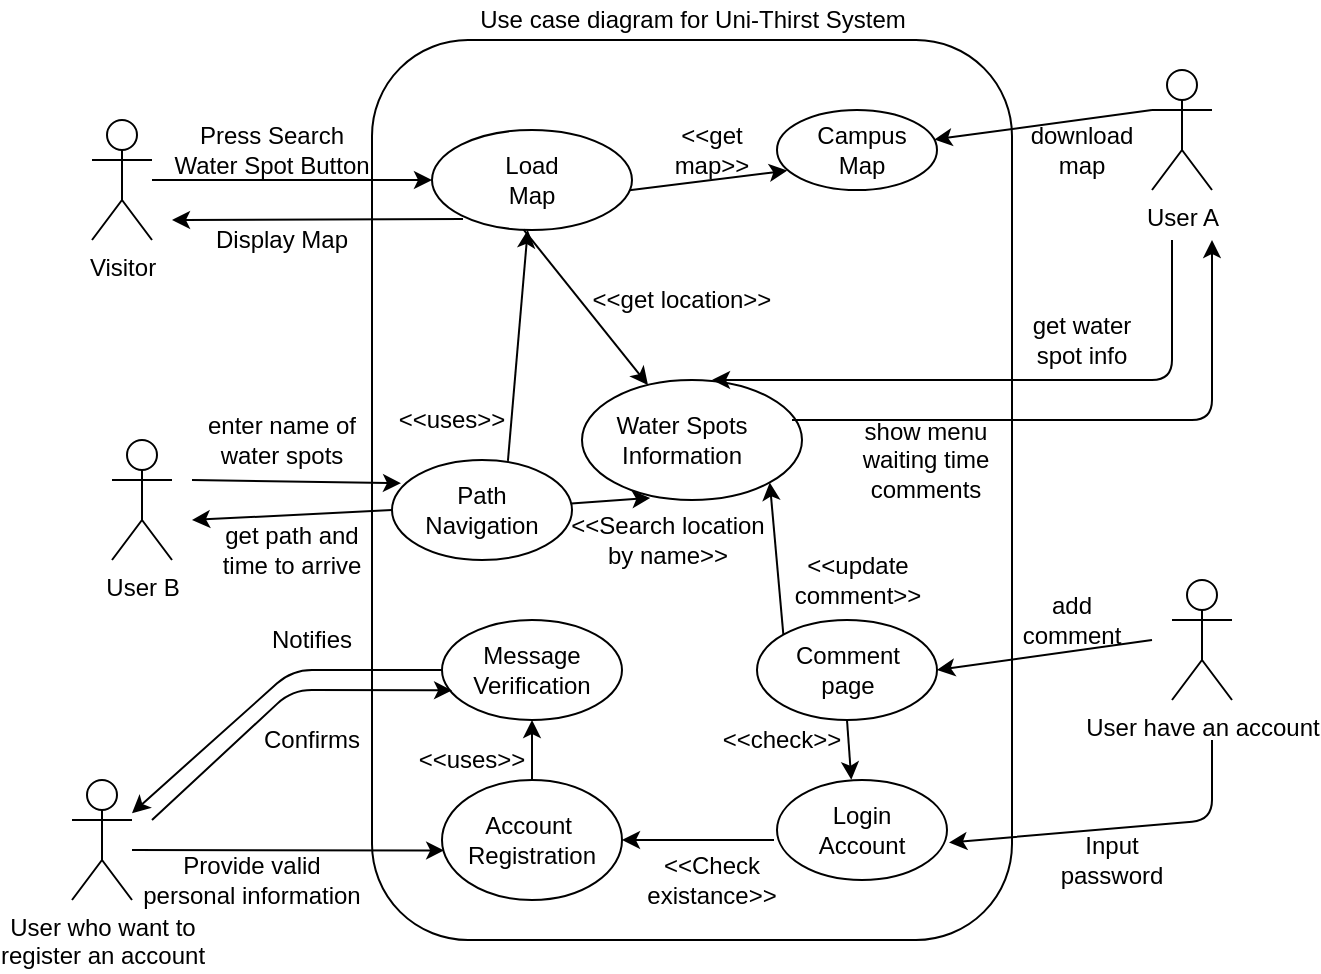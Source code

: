 <mxfile version="14.6.9" type="github">
  <diagram id="EW8y-90sn8qm0zdfdRmy" name="Page-1">
    <mxGraphModel dx="852" dy="391" grid="1" gridSize="10" guides="1" tooltips="1" connect="1" arrows="1" fold="1" page="1" pageScale="1" pageWidth="1169" pageHeight="1654" math="0" shadow="0">
      <root>
        <mxCell id="0" />
        <mxCell id="1" parent="0" />
        <mxCell id="1YWA5LtyOcCbF4ka-4Vv-1" value="" style="rounded=1;whiteSpace=wrap;html=1;" vertex="1" parent="1">
          <mxGeometry x="400" y="200" width="320" height="450" as="geometry" />
        </mxCell>
        <mxCell id="1YWA5LtyOcCbF4ka-4Vv-2" value="Use case diagram for Uni-Thirst System" style="text;html=1;align=center;verticalAlign=middle;resizable=0;points=[];autosize=1;strokeColor=none;" vertex="1" parent="1">
          <mxGeometry x="445" y="180" width="230" height="20" as="geometry" />
        </mxCell>
        <mxCell id="1YWA5LtyOcCbF4ka-4Vv-3" value="Visitor" style="shape=umlActor;verticalLabelPosition=bottom;verticalAlign=top;html=1;outlineConnect=0;" vertex="1" parent="1">
          <mxGeometry x="260" y="240" width="30" height="60" as="geometry" />
        </mxCell>
        <mxCell id="1YWA5LtyOcCbF4ka-4Vv-6" value="User who want to &lt;br&gt;register an account" style="shape=umlActor;verticalLabelPosition=bottom;verticalAlign=top;html=1;outlineConnect=0;" vertex="1" parent="1">
          <mxGeometry x="250" y="570" width="30" height="60" as="geometry" />
        </mxCell>
        <mxCell id="1YWA5LtyOcCbF4ka-4Vv-7" value="User have an account" style="shape=umlActor;verticalLabelPosition=bottom;verticalAlign=top;html=1;outlineConnect=0;" vertex="1" parent="1">
          <mxGeometry x="800" y="470" width="30" height="60" as="geometry" />
        </mxCell>
        <mxCell id="1YWA5LtyOcCbF4ka-4Vv-9" value="User A" style="shape=umlActor;verticalLabelPosition=bottom;verticalAlign=top;html=1;outlineConnect=0;" vertex="1" parent="1">
          <mxGeometry x="790" y="215" width="30" height="60" as="geometry" />
        </mxCell>
        <mxCell id="1YWA5LtyOcCbF4ka-4Vv-10" value="" style="endArrow=classic;html=1;" edge="1" parent="1" source="1YWA5LtyOcCbF4ka-4Vv-3">
          <mxGeometry width="50" height="50" relative="1" as="geometry">
            <mxPoint x="320" y="270" as="sourcePoint" />
            <mxPoint x="430" y="270" as="targetPoint" />
          </mxGeometry>
        </mxCell>
        <mxCell id="1YWA5LtyOcCbF4ka-4Vv-13" value="" style="endArrow=classic;html=1;entryX=0.012;entryY=0.587;entryDx=0;entryDy=0;entryPerimeter=0;" edge="1" parent="1" target="1YWA5LtyOcCbF4ka-4Vv-17">
          <mxGeometry width="50" height="50" relative="1" as="geometry">
            <mxPoint x="280" y="605" as="sourcePoint" />
            <mxPoint x="660" y="460" as="targetPoint" />
          </mxGeometry>
        </mxCell>
        <mxCell id="1YWA5LtyOcCbF4ka-4Vv-16" value="Provide valid personal information" style="text;html=1;strokeColor=none;fillColor=none;align=center;verticalAlign=middle;whiteSpace=wrap;rounded=0;" vertex="1" parent="1">
          <mxGeometry x="280" y="610" width="120" height="20" as="geometry" />
        </mxCell>
        <mxCell id="1YWA5LtyOcCbF4ka-4Vv-17" value="" style="ellipse;whiteSpace=wrap;html=1;" vertex="1" parent="1">
          <mxGeometry x="435" y="570" width="90" height="60" as="geometry" />
        </mxCell>
        <mxCell id="1YWA5LtyOcCbF4ka-4Vv-21" value="Account&amp;nbsp;&lt;br&gt;Registration" style="text;html=1;strokeColor=none;fillColor=none;align=center;verticalAlign=middle;whiteSpace=wrap;rounded=0;" vertex="1" parent="1">
          <mxGeometry x="460" y="590" width="40" height="20" as="geometry" />
        </mxCell>
        <mxCell id="1YWA5LtyOcCbF4ka-4Vv-22" value="" style="ellipse;whiteSpace=wrap;html=1;" vertex="1" parent="1">
          <mxGeometry x="435" y="490" width="90" height="50" as="geometry" />
        </mxCell>
        <mxCell id="1YWA5LtyOcCbF4ka-4Vv-23" value="Message Verification" style="text;html=1;strokeColor=none;fillColor=none;align=center;verticalAlign=middle;whiteSpace=wrap;rounded=0;" vertex="1" parent="1">
          <mxGeometry x="460" y="505" width="40" height="20" as="geometry" />
        </mxCell>
        <mxCell id="1YWA5LtyOcCbF4ka-4Vv-25" value="" style="endArrow=classic;html=1;exitX=0.5;exitY=0;exitDx=0;exitDy=0;entryX=0.5;entryY=1;entryDx=0;entryDy=0;" edge="1" parent="1" source="1YWA5LtyOcCbF4ka-4Vv-17" target="1YWA5LtyOcCbF4ka-4Vv-22">
          <mxGeometry width="50" height="50" relative="1" as="geometry">
            <mxPoint x="600" y="500" as="sourcePoint" />
            <mxPoint x="650" y="450" as="targetPoint" />
          </mxGeometry>
        </mxCell>
        <mxCell id="1YWA5LtyOcCbF4ka-4Vv-26" value="&amp;lt;&amp;lt;uses&amp;gt;&amp;gt;" style="text;html=1;strokeColor=none;fillColor=none;align=center;verticalAlign=middle;whiteSpace=wrap;rounded=0;" vertex="1" parent="1">
          <mxGeometry x="430" y="550" width="40" height="20" as="geometry" />
        </mxCell>
        <mxCell id="1YWA5LtyOcCbF4ka-4Vv-27" value="" style="endArrow=classic;html=1;exitX=0;exitY=0.5;exitDx=0;exitDy=0;" edge="1" parent="1" source="1YWA5LtyOcCbF4ka-4Vv-22" target="1YWA5LtyOcCbF4ka-4Vv-6">
          <mxGeometry width="50" height="50" relative="1" as="geometry">
            <mxPoint x="600" y="500" as="sourcePoint" />
            <mxPoint x="310" y="570" as="targetPoint" />
            <Array as="points">
              <mxPoint x="360" y="515" />
            </Array>
          </mxGeometry>
        </mxCell>
        <mxCell id="1YWA5LtyOcCbF4ka-4Vv-29" value="Notifies" style="text;html=1;strokeColor=none;fillColor=none;align=center;verticalAlign=middle;whiteSpace=wrap;rounded=0;" vertex="1" parent="1">
          <mxGeometry x="350" y="490" width="40" height="20" as="geometry" />
        </mxCell>
        <mxCell id="1YWA5LtyOcCbF4ka-4Vv-30" value="" style="endArrow=classic;html=1;entryX=0.056;entryY=0.704;entryDx=0;entryDy=0;entryPerimeter=0;" edge="1" parent="1" target="1YWA5LtyOcCbF4ka-4Vv-22">
          <mxGeometry width="50" height="50" relative="1" as="geometry">
            <mxPoint x="290" y="590" as="sourcePoint" />
            <mxPoint x="470" y="540" as="targetPoint" />
            <Array as="points">
              <mxPoint x="360" y="525" />
            </Array>
          </mxGeometry>
        </mxCell>
        <mxCell id="1YWA5LtyOcCbF4ka-4Vv-31" value="Confirms" style="text;html=1;strokeColor=none;fillColor=none;align=center;verticalAlign=middle;whiteSpace=wrap;rounded=0;" vertex="1" parent="1">
          <mxGeometry x="350" y="540" width="40" height="20" as="geometry" />
        </mxCell>
        <mxCell id="1YWA5LtyOcCbF4ka-4Vv-32" value="" style="ellipse;whiteSpace=wrap;html=1;" vertex="1" parent="1">
          <mxGeometry x="602.5" y="570" width="85" height="50" as="geometry" />
        </mxCell>
        <mxCell id="1YWA5LtyOcCbF4ka-4Vv-33" value="Login&lt;br&gt;Account" style="text;html=1;strokeColor=none;fillColor=none;align=center;verticalAlign=middle;whiteSpace=wrap;rounded=0;" vertex="1" parent="1">
          <mxGeometry x="625" y="585" width="40" height="20" as="geometry" />
        </mxCell>
        <mxCell id="1YWA5LtyOcCbF4ka-4Vv-34" value="" style="endArrow=classic;html=1;entryX=1.012;entryY=0.626;entryDx=0;entryDy=0;entryPerimeter=0;" edge="1" parent="1" target="1YWA5LtyOcCbF4ka-4Vv-32">
          <mxGeometry width="50" height="50" relative="1" as="geometry">
            <mxPoint x="820" y="550" as="sourcePoint" />
            <mxPoint x="530" y="490" as="targetPoint" />
            <Array as="points">
              <mxPoint x="820" y="590" />
            </Array>
          </mxGeometry>
        </mxCell>
        <mxCell id="1YWA5LtyOcCbF4ka-4Vv-36" value="Input password" style="text;html=1;strokeColor=none;fillColor=none;align=center;verticalAlign=middle;whiteSpace=wrap;rounded=0;" vertex="1" parent="1">
          <mxGeometry x="750" y="600" width="40" height="20" as="geometry" />
        </mxCell>
        <mxCell id="1YWA5LtyOcCbF4ka-4Vv-37" value="" style="endArrow=classic;html=1;" edge="1" parent="1" target="1YWA5LtyOcCbF4ka-4Vv-17">
          <mxGeometry width="50" height="50" relative="1" as="geometry">
            <mxPoint x="601" y="600" as="sourcePoint" />
            <mxPoint x="670" y="540" as="targetPoint" />
          </mxGeometry>
        </mxCell>
        <mxCell id="1YWA5LtyOcCbF4ka-4Vv-38" value="&amp;lt;&amp;lt;Check&lt;br&gt;existance&amp;gt;&amp;gt;" style="text;html=1;strokeColor=none;fillColor=none;align=center;verticalAlign=middle;whiteSpace=wrap;rounded=0;" vertex="1" parent="1">
          <mxGeometry x="550" y="610" width="40" height="20" as="geometry" />
        </mxCell>
        <mxCell id="1YWA5LtyOcCbF4ka-4Vv-39" value="" style="ellipse;whiteSpace=wrap;html=1;" vertex="1" parent="1">
          <mxGeometry x="430" y="245" width="100" height="50" as="geometry" />
        </mxCell>
        <mxCell id="1YWA5LtyOcCbF4ka-4Vv-40" value="Load Map" style="text;html=1;strokeColor=none;fillColor=none;align=center;verticalAlign=middle;whiteSpace=wrap;rounded=0;" vertex="1" parent="1">
          <mxGeometry x="460" y="260" width="40" height="20" as="geometry" />
        </mxCell>
        <mxCell id="1YWA5LtyOcCbF4ka-4Vv-41" value="Press Search Water Spot Button" style="text;html=1;strokeColor=none;fillColor=none;align=center;verticalAlign=middle;whiteSpace=wrap;rounded=0;" vertex="1" parent="1">
          <mxGeometry x="300" y="245" width="100" height="20" as="geometry" />
        </mxCell>
        <mxCell id="1YWA5LtyOcCbF4ka-4Vv-42" value="" style="ellipse;whiteSpace=wrap;html=1;" vertex="1" parent="1">
          <mxGeometry x="505" y="370" width="110" height="60" as="geometry" />
        </mxCell>
        <mxCell id="1YWA5LtyOcCbF4ka-4Vv-43" value="Water Spots Information" style="text;html=1;strokeColor=none;fillColor=none;align=center;verticalAlign=middle;whiteSpace=wrap;rounded=0;" vertex="1" parent="1">
          <mxGeometry x="515" y="390" width="80" height="20" as="geometry" />
        </mxCell>
        <mxCell id="1YWA5LtyOcCbF4ka-4Vv-46" value="&amp;lt;&amp;lt;get location&amp;gt;&amp;gt;" style="text;html=1;strokeColor=none;fillColor=none;align=center;verticalAlign=middle;whiteSpace=wrap;rounded=0;" vertex="1" parent="1">
          <mxGeometry x="505" y="320" width="100" height="20" as="geometry" />
        </mxCell>
        <mxCell id="1YWA5LtyOcCbF4ka-4Vv-48" value="" style="endArrow=classic;html=1;exitX=0.155;exitY=0.889;exitDx=0;exitDy=0;exitPerimeter=0;" edge="1" parent="1" source="1YWA5LtyOcCbF4ka-4Vv-39">
          <mxGeometry width="50" height="50" relative="1" as="geometry">
            <mxPoint x="440" y="330" as="sourcePoint" />
            <mxPoint x="300" y="290" as="targetPoint" />
          </mxGeometry>
        </mxCell>
        <mxCell id="1YWA5LtyOcCbF4ka-4Vv-49" value="Display Map" style="text;html=1;strokeColor=none;fillColor=none;align=center;verticalAlign=middle;whiteSpace=wrap;rounded=0;" vertex="1" parent="1">
          <mxGeometry x="320" y="290" width="70" height="20" as="geometry" />
        </mxCell>
        <mxCell id="1YWA5LtyOcCbF4ka-4Vv-50" value="" style="ellipse;whiteSpace=wrap;html=1;" vertex="1" parent="1">
          <mxGeometry x="602.5" y="235" width="80" height="40" as="geometry" />
        </mxCell>
        <mxCell id="1YWA5LtyOcCbF4ka-4Vv-51" value="Campus Map" style="text;html=1;strokeColor=none;fillColor=none;align=center;verticalAlign=middle;whiteSpace=wrap;rounded=0;" vertex="1" parent="1">
          <mxGeometry x="625" y="245" width="40" height="20" as="geometry" />
        </mxCell>
        <mxCell id="1YWA5LtyOcCbF4ka-4Vv-53" value="" style="endArrow=classic;html=1;exitX=0;exitY=0.333;exitDx=0;exitDy=0;exitPerimeter=0;" edge="1" parent="1" source="1YWA5LtyOcCbF4ka-4Vv-9" target="1YWA5LtyOcCbF4ka-4Vv-50">
          <mxGeometry width="50" height="50" relative="1" as="geometry">
            <mxPoint x="640" y="310" as="sourcePoint" />
            <mxPoint x="690" y="260" as="targetPoint" />
          </mxGeometry>
        </mxCell>
        <mxCell id="1YWA5LtyOcCbF4ka-4Vv-54" value="download map" style="text;html=1;strokeColor=none;fillColor=none;align=center;verticalAlign=middle;whiteSpace=wrap;rounded=0;" vertex="1" parent="1">
          <mxGeometry x="720" y="245" width="70" height="20" as="geometry" />
        </mxCell>
        <mxCell id="1YWA5LtyOcCbF4ka-4Vv-55" value="&amp;lt;&amp;lt;get map&amp;gt;&amp;gt;" style="text;html=1;strokeColor=none;fillColor=none;align=center;verticalAlign=middle;whiteSpace=wrap;rounded=0;" vertex="1" parent="1">
          <mxGeometry x="550" y="245" width="40" height="20" as="geometry" />
        </mxCell>
        <mxCell id="1YWA5LtyOcCbF4ka-4Vv-56" value="" style="endArrow=classic;html=1;exitX=0.987;exitY=0.603;exitDx=0;exitDy=0;exitPerimeter=0;entryX=0.064;entryY=0.757;entryDx=0;entryDy=0;entryPerimeter=0;" edge="1" parent="1" source="1YWA5LtyOcCbF4ka-4Vv-39" target="1YWA5LtyOcCbF4ka-4Vv-50">
          <mxGeometry width="50" height="50" relative="1" as="geometry">
            <mxPoint x="680" y="280" as="sourcePoint" />
            <mxPoint x="730" y="230" as="targetPoint" />
          </mxGeometry>
        </mxCell>
        <mxCell id="1YWA5LtyOcCbF4ka-4Vv-57" value="" style="endArrow=classic;html=1;exitX=0.457;exitY=0.994;exitDx=0;exitDy=0;exitPerimeter=0;" edge="1" parent="1" source="1YWA5LtyOcCbF4ka-4Vv-39" target="1YWA5LtyOcCbF4ka-4Vv-42">
          <mxGeometry width="50" height="50" relative="1" as="geometry">
            <mxPoint x="690" y="360" as="sourcePoint" />
            <mxPoint x="740" y="310" as="targetPoint" />
          </mxGeometry>
        </mxCell>
        <mxCell id="1YWA5LtyOcCbF4ka-4Vv-58" value="" style="endArrow=classic;html=1;" edge="1" parent="1">
          <mxGeometry width="50" height="50" relative="1" as="geometry">
            <mxPoint x="800" y="300" as="sourcePoint" />
            <mxPoint x="570" y="370" as="targetPoint" />
            <Array as="points">
              <mxPoint x="800" y="370" />
            </Array>
          </mxGeometry>
        </mxCell>
        <mxCell id="1YWA5LtyOcCbF4ka-4Vv-59" value="get water spot info" style="text;html=1;strokeColor=none;fillColor=none;align=center;verticalAlign=middle;whiteSpace=wrap;rounded=0;" vertex="1" parent="1">
          <mxGeometry x="720" y="340" width="70" height="20" as="geometry" />
        </mxCell>
        <mxCell id="1YWA5LtyOcCbF4ka-4Vv-60" value="" style="endArrow=classic;html=1;" edge="1" parent="1">
          <mxGeometry width="50" height="50" relative="1" as="geometry">
            <mxPoint x="610" y="390" as="sourcePoint" />
            <mxPoint x="820" y="300" as="targetPoint" />
            <Array as="points">
              <mxPoint x="820" y="390" />
            </Array>
          </mxGeometry>
        </mxCell>
        <mxCell id="1YWA5LtyOcCbF4ka-4Vv-61" value="show menu&lt;br&gt;waiting time &lt;br&gt;comments" style="text;html=1;strokeColor=none;fillColor=none;align=center;verticalAlign=middle;whiteSpace=wrap;rounded=0;" vertex="1" parent="1">
          <mxGeometry x="632.5" y="400" width="87.5" height="20" as="geometry" />
        </mxCell>
        <mxCell id="1YWA5LtyOcCbF4ka-4Vv-63" value="add comment" style="text;html=1;strokeColor=none;fillColor=none;align=center;verticalAlign=middle;whiteSpace=wrap;rounded=0;" vertex="1" parent="1">
          <mxGeometry x="730" y="480" width="40" height="20" as="geometry" />
        </mxCell>
        <mxCell id="1YWA5LtyOcCbF4ka-4Vv-65" value="" style="ellipse;whiteSpace=wrap;html=1;" vertex="1" parent="1">
          <mxGeometry x="592.5" y="490" width="90" height="50" as="geometry" />
        </mxCell>
        <mxCell id="1YWA5LtyOcCbF4ka-4Vv-66" value="Comment page" style="text;html=1;strokeColor=none;fillColor=none;align=center;verticalAlign=middle;whiteSpace=wrap;rounded=0;" vertex="1" parent="1">
          <mxGeometry x="617.5" y="505" width="40" height="20" as="geometry" />
        </mxCell>
        <mxCell id="1YWA5LtyOcCbF4ka-4Vv-67" value="" style="endArrow=classic;html=1;entryX=1;entryY=0.5;entryDx=0;entryDy=0;" edge="1" parent="1" target="1YWA5LtyOcCbF4ka-4Vv-65">
          <mxGeometry width="50" height="50" relative="1" as="geometry">
            <mxPoint x="790" y="500" as="sourcePoint" />
            <mxPoint x="640" y="480" as="targetPoint" />
          </mxGeometry>
        </mxCell>
        <mxCell id="1YWA5LtyOcCbF4ka-4Vv-70" value="" style="endArrow=classic;html=1;exitX=0.5;exitY=1;exitDx=0;exitDy=0;entryX=0.437;entryY=-0.003;entryDx=0;entryDy=0;entryPerimeter=0;" edge="1" parent="1" source="1YWA5LtyOcCbF4ka-4Vv-65" target="1YWA5LtyOcCbF4ka-4Vv-32">
          <mxGeometry width="50" height="50" relative="1" as="geometry">
            <mxPoint x="590" y="530" as="sourcePoint" />
            <mxPoint x="640" y="480" as="targetPoint" />
          </mxGeometry>
        </mxCell>
        <mxCell id="1YWA5LtyOcCbF4ka-4Vv-72" value="&amp;lt;&amp;lt;check&amp;gt;&amp;gt;" style="text;html=1;strokeColor=none;fillColor=none;align=center;verticalAlign=middle;whiteSpace=wrap;rounded=0;" vertex="1" parent="1">
          <mxGeometry x="585" y="540" width="40" height="20" as="geometry" />
        </mxCell>
        <mxCell id="1YWA5LtyOcCbF4ka-4Vv-73" value="" style="endArrow=classic;html=1;exitX=0;exitY=0;exitDx=0;exitDy=0;entryX=1;entryY=1;entryDx=0;entryDy=0;" edge="1" parent="1" source="1YWA5LtyOcCbF4ka-4Vv-65" target="1YWA5LtyOcCbF4ka-4Vv-42">
          <mxGeometry width="50" height="50" relative="1" as="geometry">
            <mxPoint x="590" y="530" as="sourcePoint" />
            <mxPoint x="640" y="480" as="targetPoint" />
          </mxGeometry>
        </mxCell>
        <mxCell id="1YWA5LtyOcCbF4ka-4Vv-74" value="&amp;lt;&amp;lt;update comment&amp;gt;&amp;gt;" style="text;html=1;strokeColor=none;fillColor=none;align=center;verticalAlign=middle;whiteSpace=wrap;rounded=0;" vertex="1" parent="1">
          <mxGeometry x="622.5" y="460" width="40" height="20" as="geometry" />
        </mxCell>
        <mxCell id="1YWA5LtyOcCbF4ka-4Vv-75" value="" style="ellipse;whiteSpace=wrap;html=1;" vertex="1" parent="1">
          <mxGeometry x="410" y="410" width="90" height="50" as="geometry" />
        </mxCell>
        <mxCell id="1YWA5LtyOcCbF4ka-4Vv-76" value="Path&lt;br&gt;Navigation" style="text;html=1;strokeColor=none;fillColor=none;align=center;verticalAlign=middle;whiteSpace=wrap;rounded=0;" vertex="1" parent="1">
          <mxGeometry x="435" y="425" width="40" height="20" as="geometry" />
        </mxCell>
        <mxCell id="1YWA5LtyOcCbF4ka-4Vv-77" value="" style="endArrow=classic;html=1;exitX=0.644;exitY=0.008;exitDx=0;exitDy=0;exitPerimeter=0;" edge="1" parent="1" source="1YWA5LtyOcCbF4ka-4Vv-75" target="1YWA5LtyOcCbF4ka-4Vv-39">
          <mxGeometry width="50" height="50" relative="1" as="geometry">
            <mxPoint x="630" y="430" as="sourcePoint" />
            <mxPoint x="680" y="380" as="targetPoint" />
          </mxGeometry>
        </mxCell>
        <mxCell id="1YWA5LtyOcCbF4ka-4Vv-78" value="&amp;lt;&amp;lt;uses&amp;gt;&amp;gt;" style="text;html=1;strokeColor=none;fillColor=none;align=center;verticalAlign=middle;whiteSpace=wrap;rounded=0;" vertex="1" parent="1">
          <mxGeometry x="420" y="380" width="40" height="20" as="geometry" />
        </mxCell>
        <mxCell id="1YWA5LtyOcCbF4ka-4Vv-79" value="User B" style="shape=umlActor;verticalLabelPosition=bottom;verticalAlign=top;html=1;outlineConnect=0;" vertex="1" parent="1">
          <mxGeometry x="270" y="400" width="30" height="60" as="geometry" />
        </mxCell>
        <mxCell id="1YWA5LtyOcCbF4ka-4Vv-80" value="" style="endArrow=classic;html=1;entryX=0.05;entryY=0.232;entryDx=0;entryDy=0;entryPerimeter=0;" edge="1" parent="1" target="1YWA5LtyOcCbF4ka-4Vv-75">
          <mxGeometry width="50" height="50" relative="1" as="geometry">
            <mxPoint x="310" y="420" as="sourcePoint" />
            <mxPoint x="570" y="390" as="targetPoint" />
          </mxGeometry>
        </mxCell>
        <mxCell id="1YWA5LtyOcCbF4ka-4Vv-81" value="enter name of water spots" style="text;html=1;strokeColor=none;fillColor=none;align=center;verticalAlign=middle;whiteSpace=wrap;rounded=0;" vertex="1" parent="1">
          <mxGeometry x="310" y="390" width="90" height="20" as="geometry" />
        </mxCell>
        <mxCell id="1YWA5LtyOcCbF4ka-4Vv-82" value="" style="endArrow=classic;html=1;entryX=0.31;entryY=0.983;entryDx=0;entryDy=0;entryPerimeter=0;" edge="1" parent="1" source="1YWA5LtyOcCbF4ka-4Vv-75" target="1YWA5LtyOcCbF4ka-4Vv-42">
          <mxGeometry width="50" height="50" relative="1" as="geometry">
            <mxPoint x="520" y="550" as="sourcePoint" />
            <mxPoint x="570" y="500" as="targetPoint" />
          </mxGeometry>
        </mxCell>
        <mxCell id="1YWA5LtyOcCbF4ka-4Vv-83" value="&amp;lt;&amp;lt;Search location by name&amp;gt;&amp;gt;" style="text;html=1;strokeColor=none;fillColor=none;align=center;verticalAlign=middle;whiteSpace=wrap;rounded=0;" vertex="1" parent="1">
          <mxGeometry x="492.5" y="440" width="110" height="20" as="geometry" />
        </mxCell>
        <mxCell id="1YWA5LtyOcCbF4ka-4Vv-84" value="" style="endArrow=classic;html=1;exitX=0;exitY=0.5;exitDx=0;exitDy=0;" edge="1" parent="1" source="1YWA5LtyOcCbF4ka-4Vv-75">
          <mxGeometry width="50" height="50" relative="1" as="geometry">
            <mxPoint x="490" y="540" as="sourcePoint" />
            <mxPoint x="310" y="440" as="targetPoint" />
          </mxGeometry>
        </mxCell>
        <mxCell id="1YWA5LtyOcCbF4ka-4Vv-85" value="get path and time to arrive" style="text;html=1;strokeColor=none;fillColor=none;align=center;verticalAlign=middle;whiteSpace=wrap;rounded=0;" vertex="1" parent="1">
          <mxGeometry x="320" y="445" width="80" height="20" as="geometry" />
        </mxCell>
      </root>
    </mxGraphModel>
  </diagram>
</mxfile>
